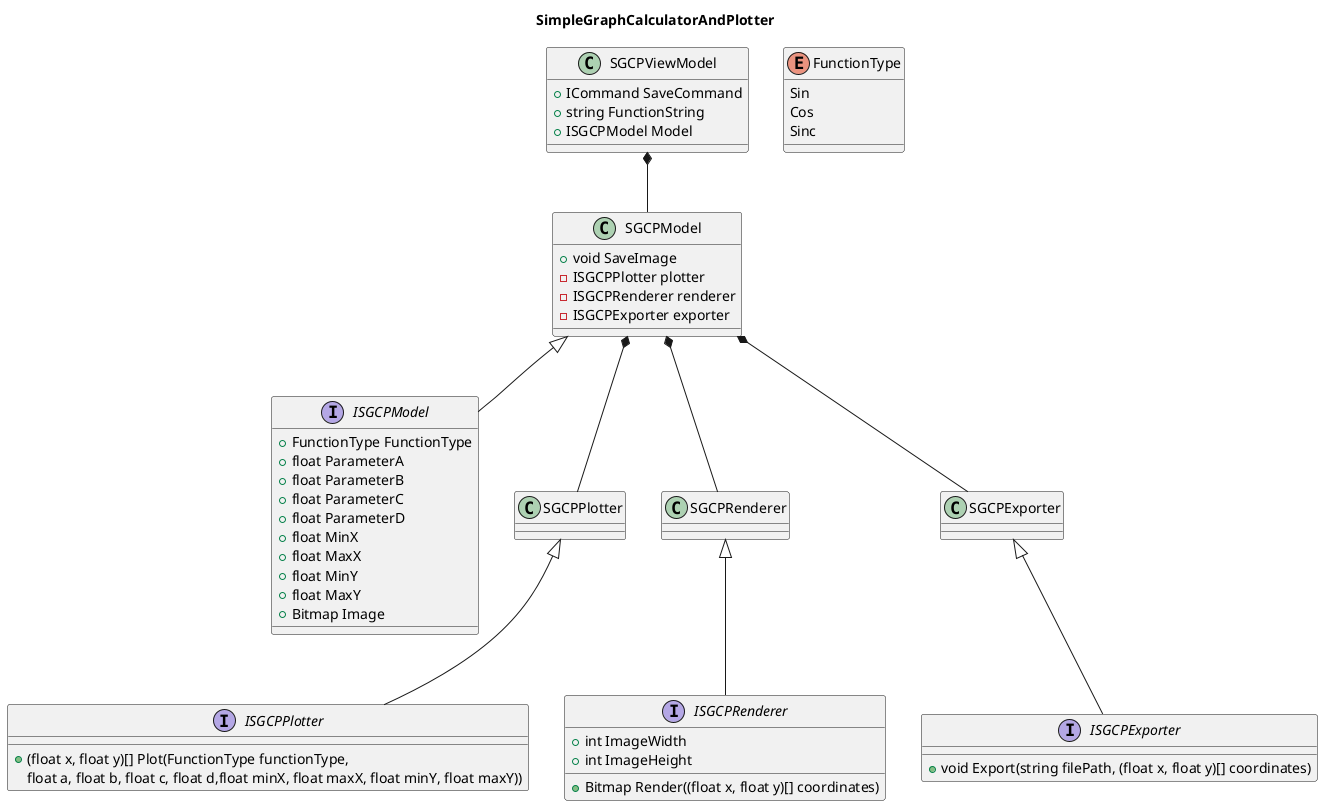 ﻿@startuml
'https://plantuml.com/de/class-diagram

title SimpleGraphCalculatorAndPlotter

interface ISGCPModel
interface ISGCPPlotter
interface ISGCPRenderer
interface ISGCPExporter

SGCPModel <|-- ISGCPModel
SGCPPlotter <|-- ISGCPPlotter
SGCPRenderer <|-- ISGCPRenderer
SGCPExporter <|-- ISGCPExporter

SGCPViewModel *-- SGCPModel
SGCPModel *-- SGCPPlotter
SGCPModel *-- SGCPRenderer
SGCPModel *-- SGCPExporter

enum FunctionType 
{
    Sin
    Cos
    Sinc
}

class SGCPViewModel
{
    +ICommand SaveCommand
    +string FunctionString
    +ISGCPModel Model
}

class SGCPModel
{
    +void SaveImage
    -ISGCPPlotter plotter
    -ISGCPRenderer renderer
    -ISGCPExporter exporter
}

interface ISGCPModel
{
    +FunctionType FunctionType
    +float ParameterA
    +float ParameterB
    +float ParameterC
    +float ParameterD
    +float MinX
    +float MaxX
    +float MinY
    +float MaxY
    +Bitmap Image
}

interface ISGCPPlotter
{
    +(float x, float y)[] Plot(FunctionType functionType, 
    float a, float b, float c, float d,float minX, float maxX, float minY, float maxY))
}

interface ISGCPRenderer
{
    +int ImageWidth
    +int ImageHeight
    +Bitmap Render((float x, float y)[] coordinates)
}

interface ISGCPExporter
{
    +void Export(string filePath, (float x, float y)[] coordinates)
}

@enduml